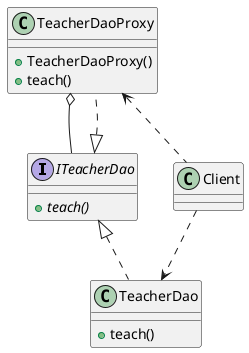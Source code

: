 @startuml
interface ITeacherDao {
    {abstract} + teach()
}
class TeacherDao {
    + teach()
}
class TeacherDaoProxy {
    + TeacherDaoProxy()
    + teach()
}
TeacherDao .up.|> ITeacherDao
TeacherDaoProxy .up.|> ITeacherDao
TeacherDaoProxy o-- ITeacherDao
Client .up.> TeacherDaoProxy
Client ..> TeacherDao
@enduml